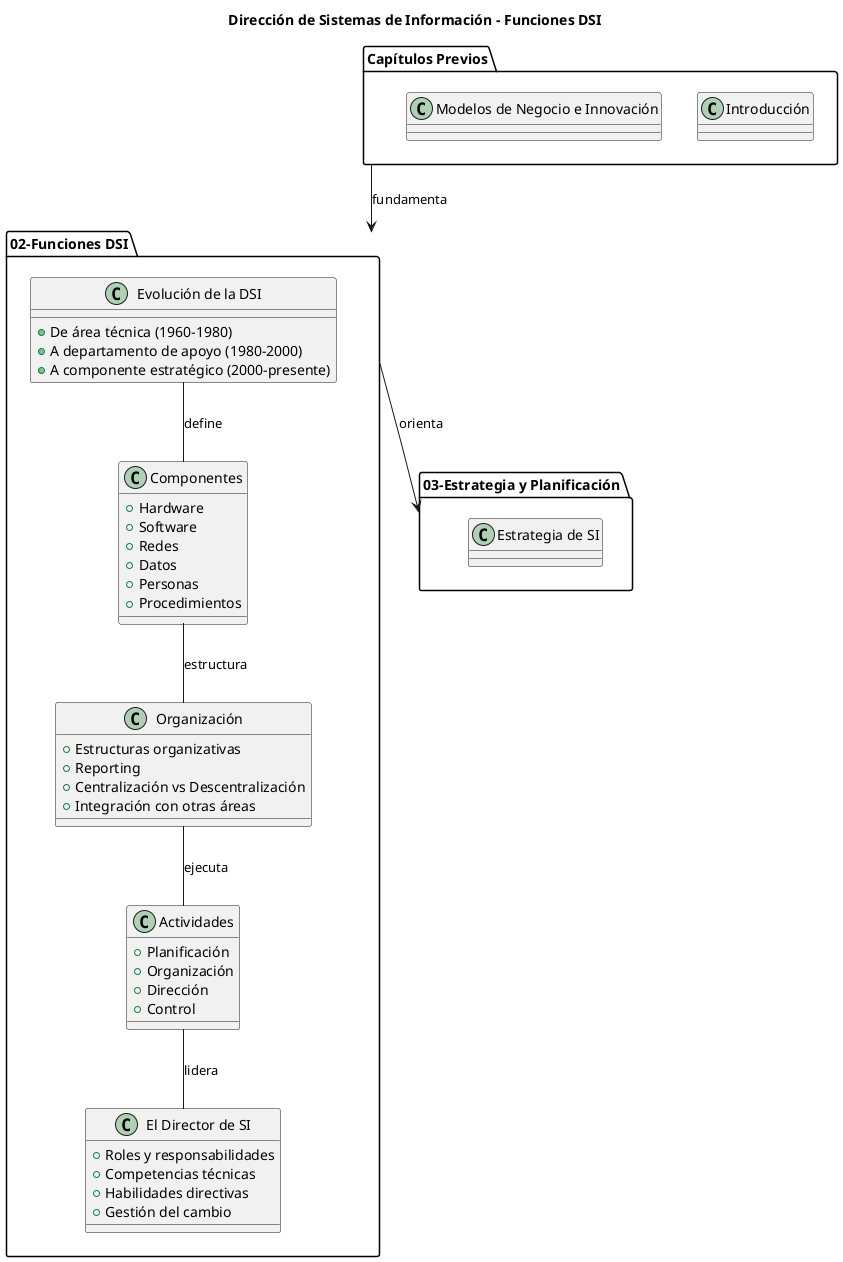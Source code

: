 @startuml

title Dirección de Sistemas de Información - Funciones DSI

' Contextualización previa
package "Capítulos Previos" as previos {
    class "Introducción" as intro
    class "Modelos de Negocio e Innovación" as modelos
}

' Definición principal del área
package "02-Funciones DSI" as funcionesDSI {
    class "Evolución de la DSI" as evolucion {
        + De área técnica (1960-1980)
        + A departamento de apoyo (1980-2000)
        + A componente estratégico (2000-presente)
    }
    
    class "Componentes" as componentes {
        + Hardware
        + Software
        + Redes
        + Datos
        + Personas
        + Procedimientos
    }
    
    class "Organización" as organizacion {
        + Estructuras organizativas
        + Reporting
        + Centralización vs Descentralización
        + Integración con otras áreas
    }
    
    class "Actividades" as actividades {
        + Planificación
        + Organización
        + Dirección
        + Control
    }
    
    class "El Director de SI" as director {
        + Roles y responsabilidades
        + Competencias técnicas
        + Habilidades directivas
        + Gestión del cambio
    }
}

' Próximo capítulo
package "03-Estrategia y Planificación" as estrategia {
    class "Estrategia de SI" as estrategiaSI
}

' Relaciones internas
evolucion -- componentes : define
componentes -- organizacion : estructura
organizacion -- actividades : ejecuta
actividades -- director : lidera

' Relaciones entre capítulos
previos -down-> funcionesDSI : fundamenta
funcionesDSI -down-> estrategia : orienta

@enduml